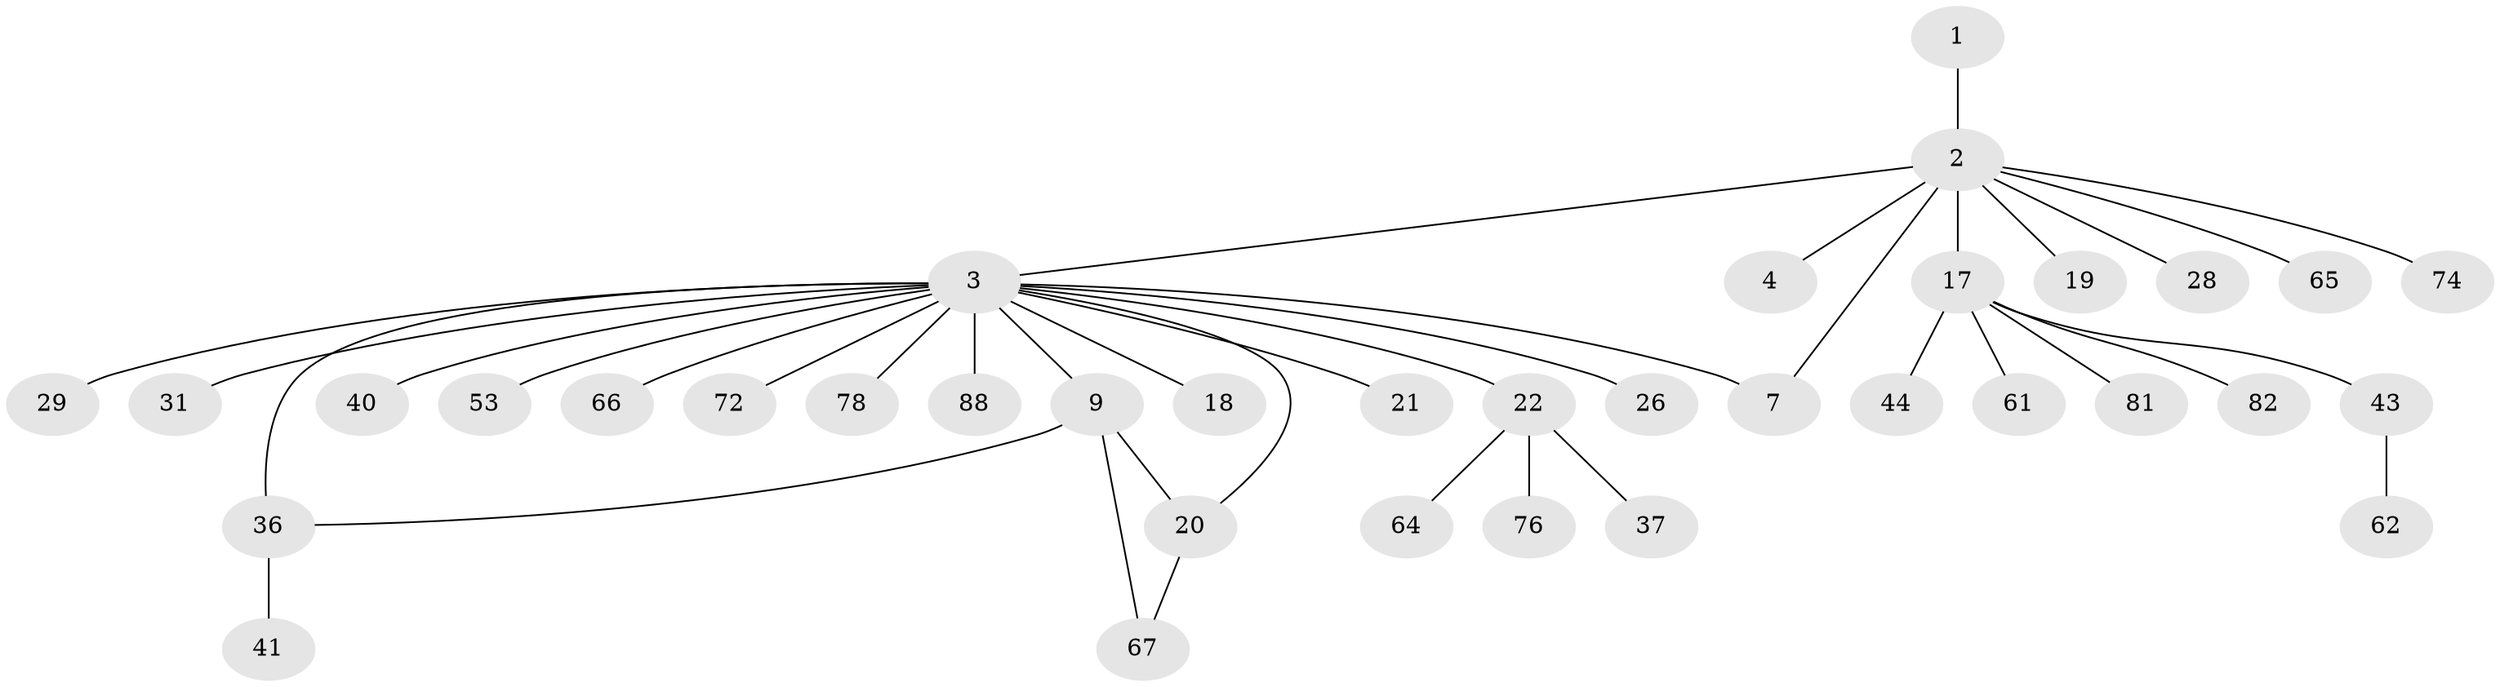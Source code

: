 // original degree distribution, {1: 0.5543478260869565, 12: 0.021739130434782608, 11: 0.010869565217391304, 4: 0.06521739130434782, 5: 0.021739130434782608, 2: 0.2391304347826087, 7: 0.010869565217391304, 6: 0.021739130434782608, 3: 0.05434782608695652}
// Generated by graph-tools (version 1.1) at 2025/18/03/04/25 18:18:02]
// undirected, 36 vertices, 39 edges
graph export_dot {
graph [start="1"]
  node [color=gray90,style=filled];
  1;
  2 [super="+14+91+24+83+42"];
  3 [super="+10+5+8+48+79+80+63"];
  4;
  7 [super="+13"];
  9 [super="+56+58+57+54+27+47+30+45+15+12+73"];
  17;
  18;
  19;
  20 [super="+77"];
  21 [super="+25"];
  22 [super="+89+35+49"];
  26;
  28;
  29;
  31 [super="+34"];
  36 [super="+85+68"];
  37;
  40 [super="+71"];
  41 [super="+75"];
  43 [super="+46"];
  44 [super="+69"];
  53;
  61;
  62;
  64;
  65;
  66;
  67;
  72;
  74;
  76;
  78;
  81;
  82;
  88;
  1 -- 2;
  2 -- 3;
  2 -- 4;
  2 -- 7 [weight=2];
  2 -- 17;
  2 -- 19;
  2 -- 65;
  2 -- 28;
  2 -- 74;
  3 -- 9 [weight=2];
  3 -- 20;
  3 -- 36 [weight=2];
  3 -- 40;
  3 -- 66;
  3 -- 72;
  3 -- 18;
  3 -- 53;
  3 -- 21;
  3 -- 22;
  3 -- 88;
  3 -- 26;
  3 -- 29;
  3 -- 31;
  3 -- 78;
  3 -- 7;
  9 -- 20;
  9 -- 67;
  9 -- 36;
  17 -- 43;
  17 -- 44;
  17 -- 61;
  17 -- 81;
  17 -- 82;
  20 -- 67;
  22 -- 76;
  22 -- 37;
  22 -- 64;
  36 -- 41;
  43 -- 62;
}
